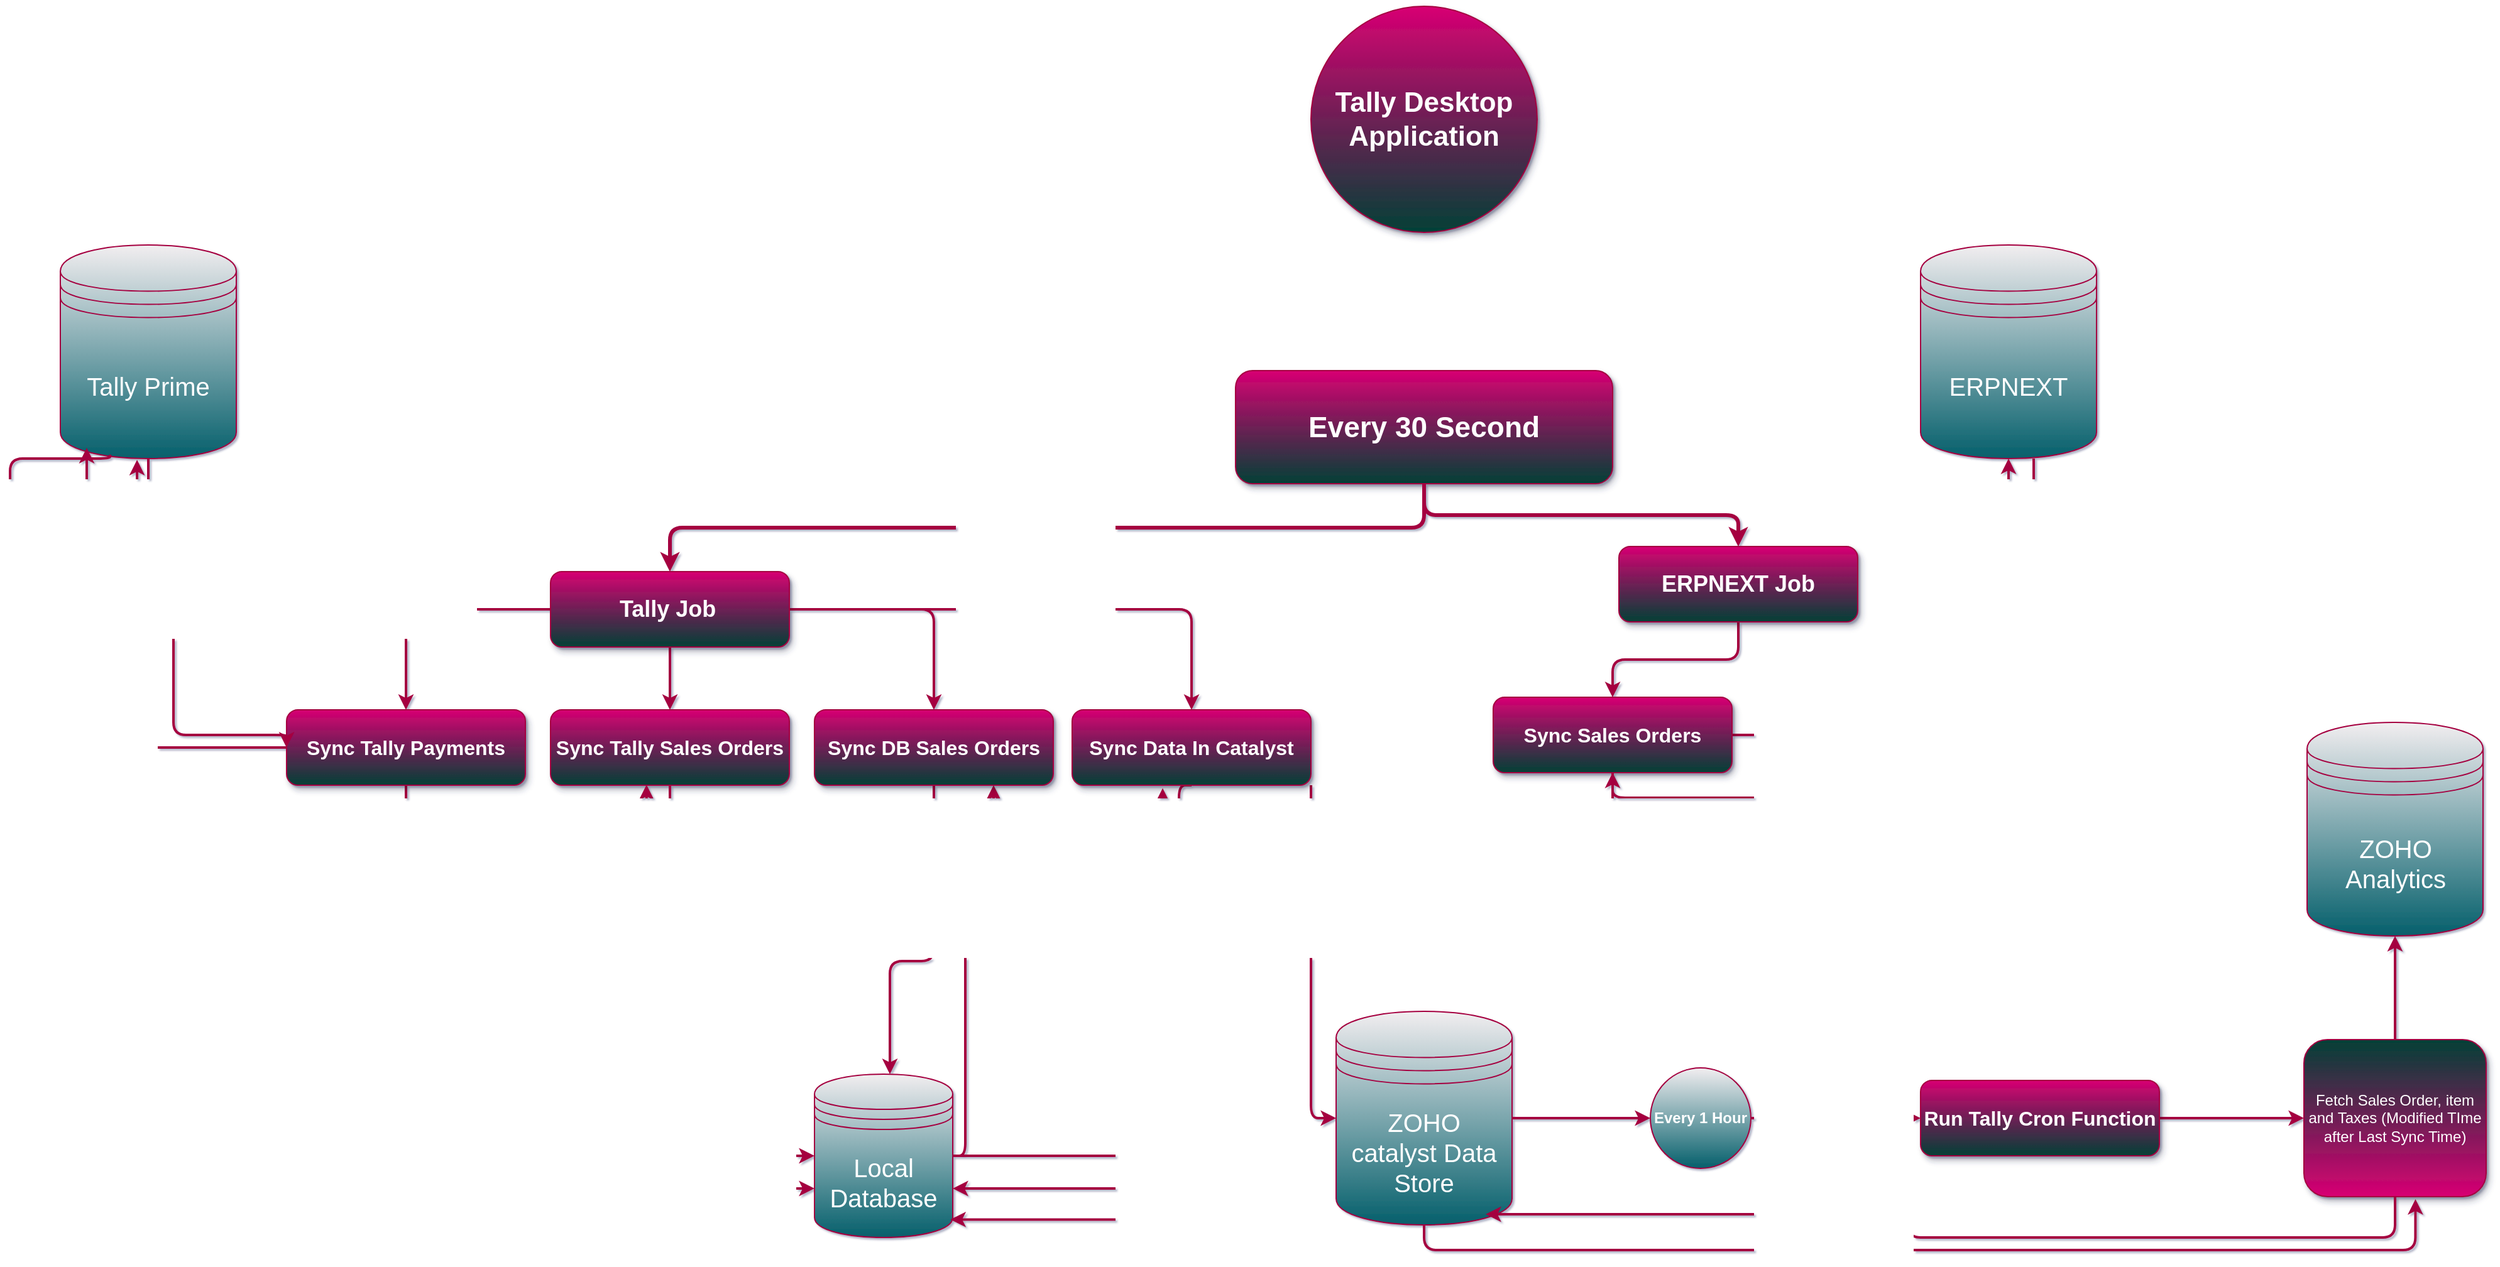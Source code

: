 <mxfile version="23.0.2" type="github">
  <diagram name="Page-1" id="nJylnroNrzdKfBT1kNII">
    <mxGraphModel dx="9600" dy="5200" grid="0" gridSize="10" guides="1" tooltips="1" connect="1" arrows="1" fold="1" page="0" pageScale="1" pageWidth="850" pageHeight="1100" background="none" math="0" shadow="1">
      <root>
        <mxCell id="0" />
        <mxCell id="1" parent="0" />
        <mxCell id="NydhHh0NSFJVFC-VD1bs-7" value="" style="edgeStyle=orthogonalEdgeStyle;rounded=1;orthogonalLoop=1;jettySize=auto;html=1;curved=0;strokeWidth=3;fillColor=#d80073;strokeColor=#A50040;" edge="1" parent="1" source="NydhHh0NSFJVFC-VD1bs-1" target="NydhHh0NSFJVFC-VD1bs-6">
          <mxGeometry relative="1" as="geometry" />
        </mxCell>
        <mxCell id="NydhHh0NSFJVFC-VD1bs-1" value="&lt;b&gt;&lt;font style=&quot;font-size: 22px;&quot;&gt;Tally Desktop Application&lt;/font&gt;&lt;/b&gt;" style="ellipse;whiteSpace=wrap;html=1;aspect=fixed;fillColor=#d80073;fontColor=#ffffff;strokeColor=#A50040;shadow=1;gradientColor=#024036;rounded=1;" vertex="1" parent="1">
          <mxGeometry x="335" y="100" width="180" height="180" as="geometry" />
        </mxCell>
        <mxCell id="NydhHh0NSFJVFC-VD1bs-8" style="edgeStyle=orthogonalEdgeStyle;rounded=1;orthogonalLoop=1;jettySize=auto;html=1;curved=0;strokeWidth=3;fillColor=#d80073;strokeColor=#A50040;entryX=0.5;entryY=0;entryDx=0;entryDy=0;exitX=0.5;exitY=1;exitDx=0;exitDy=0;" edge="1" parent="1" source="NydhHh0NSFJVFC-VD1bs-6" target="NydhHh0NSFJVFC-VD1bs-9">
          <mxGeometry relative="1" as="geometry">
            <mxPoint x="-310" y="560" as="targetPoint" />
            <mxPoint x="55" y="500" as="sourcePoint" />
          </mxGeometry>
        </mxCell>
        <mxCell id="NydhHh0NSFJVFC-VD1bs-6" value="&lt;font style=&quot;font-size: 23px;&quot;&gt;&lt;b&gt;Every 30 Second&lt;/b&gt;&lt;/font&gt;" style="rounded=1;whiteSpace=wrap;html=1;fillColor=#d80073;strokeColor=#A50040;fontColor=#ffffff;shadow=1;gradientColor=#024036;" vertex="1" parent="1">
          <mxGeometry x="275" y="390" width="300" height="90" as="geometry" />
        </mxCell>
        <mxCell id="NydhHh0NSFJVFC-VD1bs-15" style="edgeStyle=orthogonalEdgeStyle;rounded=1;orthogonalLoop=1;jettySize=auto;html=1;entryX=0.5;entryY=0;entryDx=0;entryDy=0;curved=0;fillColor=#d80073;strokeColor=#A50040;strokeWidth=2;" edge="1" parent="1" source="NydhHh0NSFJVFC-VD1bs-9" target="NydhHh0NSFJVFC-VD1bs-14">
          <mxGeometry relative="1" as="geometry" />
        </mxCell>
        <mxCell id="NydhHh0NSFJVFC-VD1bs-18" style="edgeStyle=orthogonalEdgeStyle;rounded=1;orthogonalLoop=1;jettySize=auto;html=1;entryX=0.5;entryY=0;entryDx=0;entryDy=0;fillColor=#d80073;strokeColor=#A50040;strokeWidth=2;" edge="1" parent="1" source="NydhHh0NSFJVFC-VD1bs-9" target="NydhHh0NSFJVFC-VD1bs-16">
          <mxGeometry relative="1" as="geometry" />
        </mxCell>
        <mxCell id="NydhHh0NSFJVFC-VD1bs-21" style="edgeStyle=orthogonalEdgeStyle;rounded=1;orthogonalLoop=1;jettySize=auto;html=1;entryX=0.5;entryY=0;entryDx=0;entryDy=0;fillColor=#d80073;strokeColor=#A50040;strokeWidth=2;" edge="1" parent="1" source="NydhHh0NSFJVFC-VD1bs-9" target="NydhHh0NSFJVFC-VD1bs-19">
          <mxGeometry relative="1" as="geometry" />
        </mxCell>
        <mxCell id="NydhHh0NSFJVFC-VD1bs-27" style="edgeStyle=orthogonalEdgeStyle;rounded=1;orthogonalLoop=1;jettySize=auto;html=1;entryX=0.5;entryY=0;entryDx=0;entryDy=0;curved=0;fillColor=#d80073;strokeColor=#A50040;strokeWidth=2;" edge="1" parent="1" source="NydhHh0NSFJVFC-VD1bs-9" target="NydhHh0NSFJVFC-VD1bs-26">
          <mxGeometry relative="1" as="geometry" />
        </mxCell>
        <mxCell id="NydhHh0NSFJVFC-VD1bs-9" value="&lt;font size=&quot;1&quot; style=&quot;&quot;&gt;&lt;b style=&quot;font-size: 18px;&quot;&gt;Tally Job&lt;span style=&quot;white-space: pre;&quot;&gt;&#x9;&lt;/span&gt;&lt;/b&gt;&lt;/font&gt;" style="rounded=1;whiteSpace=wrap;html=1;fillColor=#d80073;strokeColor=#A50040;fontColor=#ffffff;shadow=1;gradientColor=#024036;" vertex="1" parent="1">
          <mxGeometry x="-270" y="550" width="190" height="60" as="geometry" />
        </mxCell>
        <mxCell id="NydhHh0NSFJVFC-VD1bs-10" style="edgeStyle=orthogonalEdgeStyle;rounded=1;orthogonalLoop=1;jettySize=auto;html=1;curved=0;strokeWidth=3;fillColor=#d80073;strokeColor=#A50040;exitX=0.5;exitY=1;exitDx=0;exitDy=0;" edge="1" parent="1" source="NydhHh0NSFJVFC-VD1bs-6" target="NydhHh0NSFJVFC-VD1bs-11">
          <mxGeometry relative="1" as="geometry">
            <mxPoint x="220" y="540" as="targetPoint" />
            <mxPoint x="415" y="460" as="sourcePoint" />
          </mxGeometry>
        </mxCell>
        <mxCell id="NydhHh0NSFJVFC-VD1bs-33" style="edgeStyle=orthogonalEdgeStyle;rounded=1;orthogonalLoop=1;jettySize=auto;html=1;entryX=0.5;entryY=0;entryDx=0;entryDy=0;curved=0;strokeWidth=2;fillColor=#d80073;strokeColor=#A50040;" edge="1" parent="1" source="NydhHh0NSFJVFC-VD1bs-11" target="NydhHh0NSFJVFC-VD1bs-32">
          <mxGeometry relative="1" as="geometry" />
        </mxCell>
        <mxCell id="NydhHh0NSFJVFC-VD1bs-11" value="&lt;font size=&quot;1&quot; style=&quot;&quot;&gt;&lt;b style=&quot;font-size: 18px;&quot;&gt;ERPNEXT Job&lt;/b&gt;&lt;/font&gt;" style="rounded=1;whiteSpace=wrap;html=1;fillColor=#d80073;strokeColor=#A50040;fontColor=#ffffff;shadow=1;gradientColor=#024036;" vertex="1" parent="1">
          <mxGeometry x="580" y="530" width="190" height="60" as="geometry" />
        </mxCell>
        <mxCell id="NydhHh0NSFJVFC-VD1bs-25" style="edgeStyle=orthogonalEdgeStyle;rounded=1;orthogonalLoop=1;jettySize=auto;html=1;entryX=0.75;entryY=1;entryDx=0;entryDy=0;fillColor=#d80073;strokeColor=#A50040;strokeWidth=2;curved=0;" edge="1" parent="1" source="NydhHh0NSFJVFC-VD1bs-13" target="NydhHh0NSFJVFC-VD1bs-19">
          <mxGeometry relative="1" as="geometry">
            <Array as="points">
              <mxPoint x="60" y="1015" />
              <mxPoint x="60" y="840" />
              <mxPoint x="83" y="840" />
            </Array>
          </mxGeometry>
        </mxCell>
        <mxCell id="NydhHh0NSFJVFC-VD1bs-13" value="&lt;font style=&quot;font-size: 20px;&quot;&gt;Local Database&lt;/font&gt;" style="shape=datastore;whiteSpace=wrap;html=1;fillColor=#f2eef0;fontColor=#ffffff;strokeColor=#A50040;gradientColor=#055f6b;rounded=1;" vertex="1" parent="1">
          <mxGeometry x="-60" y="950" width="110" height="130" as="geometry" />
        </mxCell>
        <mxCell id="NydhHh0NSFJVFC-VD1bs-47" style="edgeStyle=orthogonalEdgeStyle;rounded=1;orthogonalLoop=1;jettySize=auto;html=1;entryX=0;entryY=0.7;entryDx=0;entryDy=0;curved=0;fillColor=#d80073;strokeColor=#A50040;strokeWidth=2;" edge="1" parent="1" source="NydhHh0NSFJVFC-VD1bs-14" target="NydhHh0NSFJVFC-VD1bs-13">
          <mxGeometry relative="1" as="geometry">
            <Array as="points">
              <mxPoint x="-385" y="910" />
              <mxPoint x="-175" y="910" />
              <mxPoint x="-175" y="1041" />
            </Array>
          </mxGeometry>
        </mxCell>
        <mxCell id="NydhHh0NSFJVFC-VD1bs-14" value="&lt;b style=&quot;&quot;&gt;&lt;font style=&quot;font-size: 16px;&quot;&gt;Sync Tally Payments&lt;/font&gt;&lt;/b&gt;" style="rounded=1;whiteSpace=wrap;html=1;fillColor=#d80073;strokeColor=#A50040;fontColor=#ffffff;shadow=1;gradientColor=#024036;" vertex="1" parent="1">
          <mxGeometry x="-480" y="660" width="190" height="60" as="geometry" />
        </mxCell>
        <mxCell id="NydhHh0NSFJVFC-VD1bs-48" style="edgeStyle=orthogonalEdgeStyle;rounded=1;orthogonalLoop=1;jettySize=auto;html=1;entryX=0;entryY=0.5;entryDx=0;entryDy=0;curved=0;fillColor=#d80073;strokeColor=#A50040;strokeWidth=2;" edge="1" parent="1" source="NydhHh0NSFJVFC-VD1bs-16" target="NydhHh0NSFJVFC-VD1bs-13">
          <mxGeometry relative="1" as="geometry">
            <Array as="points">
              <mxPoint x="-175" y="770" />
              <mxPoint x="-160" y="770" />
              <mxPoint x="-160" y="840" />
              <mxPoint x="-130" y="840" />
              <mxPoint x="-130" y="1015" />
            </Array>
          </mxGeometry>
        </mxCell>
        <mxCell id="NydhHh0NSFJVFC-VD1bs-16" value="&lt;b style=&quot;&quot;&gt;&lt;font style=&quot;font-size: 16px;&quot;&gt;Sync Tally Sales Orders&lt;/font&gt;&lt;/b&gt;" style="rounded=1;whiteSpace=wrap;html=1;fillColor=#d80073;strokeColor=#A50040;fontColor=#ffffff;shadow=1;gradientColor=#024036;" vertex="1" parent="1">
          <mxGeometry x="-270" y="660" width="190" height="60" as="geometry" />
        </mxCell>
        <mxCell id="NydhHh0NSFJVFC-VD1bs-24" style="edgeStyle=orthogonalEdgeStyle;rounded=1;orthogonalLoop=1;jettySize=auto;html=1;curved=0;strokeWidth=2;fillColor=#d80073;strokeColor=#A50040;" edge="1" parent="1" source="NydhHh0NSFJVFC-VD1bs-19" target="NydhHh0NSFJVFC-VD1bs-13">
          <mxGeometry relative="1" as="geometry">
            <Array as="points">
              <mxPoint x="35" y="860" />
              <mxPoint y="860" />
            </Array>
          </mxGeometry>
        </mxCell>
        <mxCell id="NydhHh0NSFJVFC-VD1bs-19" value="&lt;b style=&quot;&quot;&gt;&lt;font style=&quot;font-size: 16px;&quot;&gt;Sync DB Sales Orders&lt;/font&gt;&lt;/b&gt;" style="rounded=1;whiteSpace=wrap;html=1;fillColor=#d80073;strokeColor=#A50040;fontColor=#ffffff;shadow=1;gradientColor=#024036;" vertex="1" parent="1">
          <mxGeometry x="-60" y="660" width="190" height="60" as="geometry" />
        </mxCell>
        <mxCell id="NydhHh0NSFJVFC-VD1bs-29" style="edgeStyle=orthogonalEdgeStyle;rounded=1;orthogonalLoop=1;jettySize=auto;html=1;entryX=1;entryY=0.7;entryDx=0;entryDy=0;exitX=0.5;exitY=1;exitDx=0;exitDy=0;fillColor=#d80073;strokeColor=#A50040;strokeWidth=2;" edge="1" parent="1" source="NydhHh0NSFJVFC-VD1bs-26" target="NydhHh0NSFJVFC-VD1bs-13">
          <mxGeometry relative="1" as="geometry">
            <mxPoint x="190" y="760" as="sourcePoint" />
            <Array as="points">
              <mxPoint x="230" y="720" />
              <mxPoint x="230" y="1041" />
            </Array>
          </mxGeometry>
        </mxCell>
        <mxCell id="NydhHh0NSFJVFC-VD1bs-31" style="edgeStyle=orthogonalEdgeStyle;rounded=1;orthogonalLoop=1;jettySize=auto;html=1;entryX=0;entryY=0.5;entryDx=0;entryDy=0;curved=0;fillColor=#d80073;strokeColor=#A50040;strokeWidth=2;" edge="1" parent="1" source="NydhHh0NSFJVFC-VD1bs-26" target="NydhHh0NSFJVFC-VD1bs-28">
          <mxGeometry relative="1" as="geometry">
            <Array as="points">
              <mxPoint x="335" y="985" />
            </Array>
          </mxGeometry>
        </mxCell>
        <mxCell id="NydhHh0NSFJVFC-VD1bs-26" value="&lt;b style=&quot;&quot;&gt;&lt;font style=&quot;font-size: 16px;&quot;&gt;Sync Data In Catalyst&lt;/font&gt;&lt;/b&gt;" style="rounded=1;whiteSpace=wrap;html=1;fillColor=#d80073;strokeColor=#A50040;fontColor=#ffffff;shadow=1;gradientColor=#024036;" vertex="1" parent="1">
          <mxGeometry x="145" y="660" width="190" height="60" as="geometry" />
        </mxCell>
        <mxCell id="NydhHh0NSFJVFC-VD1bs-51" value="" style="edgeStyle=orthogonalEdgeStyle;rounded=1;orthogonalLoop=1;jettySize=auto;html=1;fillColor=#d80073;strokeColor=#A50040;strokeWidth=2;" edge="1" parent="1" source="NydhHh0NSFJVFC-VD1bs-28" target="NydhHh0NSFJVFC-VD1bs-50">
          <mxGeometry relative="1" as="geometry" />
        </mxCell>
        <mxCell id="NydhHh0NSFJVFC-VD1bs-28" value="&lt;font style=&quot;font-size: 20px;&quot;&gt;ZOHO&lt;br&gt;catalyst Data Store&lt;br&gt;&lt;/font&gt;" style="shape=datastore;whiteSpace=wrap;html=1;fillColor=#f2eef0;fontColor=#ffffff;strokeColor=#A50040;gradientColor=#055f6b;rounded=1;" vertex="1" parent="1">
          <mxGeometry x="355" y="900" width="140" height="170" as="geometry" />
        </mxCell>
        <mxCell id="NydhHh0NSFJVFC-VD1bs-30" style="edgeStyle=orthogonalEdgeStyle;rounded=1;orthogonalLoop=1;jettySize=auto;html=1;entryX=0.379;entryY=1.039;entryDx=0;entryDy=0;entryPerimeter=0;curved=0;fillColor=#d80073;strokeColor=#A50040;strokeWidth=2;" edge="1" parent="1" source="NydhHh0NSFJVFC-VD1bs-13" target="NydhHh0NSFJVFC-VD1bs-26">
          <mxGeometry relative="1" as="geometry" />
        </mxCell>
        <mxCell id="NydhHh0NSFJVFC-VD1bs-37" style="edgeStyle=orthogonalEdgeStyle;rounded=1;orthogonalLoop=1;jettySize=auto;html=1;entryX=0.5;entryY=1;entryDx=0;entryDy=0;curved=0;strokeWidth=2;fillColor=#d80073;strokeColor=#A50040;" edge="1" parent="1" source="NydhHh0NSFJVFC-VD1bs-32" target="NydhHh0NSFJVFC-VD1bs-36">
          <mxGeometry relative="1" as="geometry" />
        </mxCell>
        <mxCell id="NydhHh0NSFJVFC-VD1bs-32" value="&lt;b style=&quot;&quot;&gt;&lt;font style=&quot;font-size: 16px;&quot;&gt;Sync Sales Orders&lt;/font&gt;&lt;/b&gt;" style="rounded=1;whiteSpace=wrap;html=1;fillColor=#d80073;strokeColor=#A50040;fontColor=#ffffff;shadow=1;gradientColor=#024036;" vertex="1" parent="1">
          <mxGeometry x="480" y="650" width="190" height="60" as="geometry" />
        </mxCell>
        <mxCell id="NydhHh0NSFJVFC-VD1bs-34" style="edgeStyle=orthogonalEdgeStyle;rounded=1;orthogonalLoop=1;jettySize=auto;html=1;entryX=0.983;entryY=0.89;entryDx=0;entryDy=0;entryPerimeter=0;strokeWidth=2;fillColor=#d80073;strokeColor=#A50040;curved=0;" edge="1" parent="1" source="NydhHh0NSFJVFC-VD1bs-32" target="NydhHh0NSFJVFC-VD1bs-13">
          <mxGeometry relative="1" as="geometry">
            <Array as="points">
              <mxPoint x="575" y="770" />
              <mxPoint x="270" y="770" />
              <mxPoint x="270" y="1066" />
            </Array>
          </mxGeometry>
        </mxCell>
        <mxCell id="NydhHh0NSFJVFC-VD1bs-38" style="edgeStyle=orthogonalEdgeStyle;rounded=1;orthogonalLoop=1;jettySize=auto;html=1;entryX=0.5;entryY=1;entryDx=0;entryDy=0;curved=0;fillColor=#d80073;strokeColor=#A50040;strokeWidth=2;" edge="1" parent="1" source="NydhHh0NSFJVFC-VD1bs-36" target="NydhHh0NSFJVFC-VD1bs-32">
          <mxGeometry relative="1" as="geometry">
            <Array as="points">
              <mxPoint x="910" y="730" />
              <mxPoint x="575" y="730" />
            </Array>
          </mxGeometry>
        </mxCell>
        <mxCell id="NydhHh0NSFJVFC-VD1bs-36" value="&lt;font style=&quot;font-size: 20px;&quot;&gt;ERPNEXT&lt;br&gt;&lt;/font&gt;" style="shape=datastore;whiteSpace=wrap;html=1;fillColor=#f2eef0;fontColor=#ffffff;strokeColor=#A50040;gradientColor=#055f6b;rounded=1;" vertex="1" parent="1">
          <mxGeometry x="820" y="290" width="140" height="170" as="geometry" />
        </mxCell>
        <mxCell id="NydhHh0NSFJVFC-VD1bs-44" style="edgeStyle=orthogonalEdgeStyle;rounded=1;orthogonalLoop=1;jettySize=auto;html=1;entryX=0;entryY=0.5;entryDx=0;entryDy=0;curved=0;fillColor=#d80073;strokeColor=#A50040;strokeWidth=2;" edge="1" parent="1" source="NydhHh0NSFJVFC-VD1bs-39" target="NydhHh0NSFJVFC-VD1bs-14">
          <mxGeometry relative="1" as="geometry">
            <Array as="points">
              <mxPoint x="-590" y="490" />
              <mxPoint x="-570" y="490" />
              <mxPoint x="-570" y="680" />
              <mxPoint x="-480" y="680" />
            </Array>
          </mxGeometry>
        </mxCell>
        <mxCell id="NydhHh0NSFJVFC-VD1bs-39" value="&lt;font style=&quot;font-size: 20px;&quot;&gt;Tally Prime&lt;br&gt;&lt;/font&gt;" style="shape=datastore;whiteSpace=wrap;html=1;fillColor=#f2eef0;fontColor=#ffffff;strokeColor=#A50040;gradientColor=#055f6b;rounded=1;" vertex="1" parent="1">
          <mxGeometry x="-660" y="290" width="140" height="170" as="geometry" />
        </mxCell>
        <mxCell id="NydhHh0NSFJVFC-VD1bs-42" style="edgeStyle=orthogonalEdgeStyle;rounded=1;orthogonalLoop=1;jettySize=auto;html=1;entryX=0.436;entryY=1.006;entryDx=0;entryDy=0;entryPerimeter=0;curved=0;fillColor=#d80073;strokeColor=#A50040;strokeWidth=2;" edge="1" parent="1" source="NydhHh0NSFJVFC-VD1bs-14" target="NydhHh0NSFJVFC-VD1bs-39">
          <mxGeometry relative="1" as="geometry" />
        </mxCell>
        <mxCell id="NydhHh0NSFJVFC-VD1bs-45" style="edgeStyle=orthogonalEdgeStyle;rounded=1;orthogonalLoop=1;jettySize=auto;html=1;entryX=0.15;entryY=0.95;entryDx=0;entryDy=0;entryPerimeter=0;curved=0;fillColor=#d80073;strokeColor=#A50040;strokeWidth=2;" edge="1" parent="1" source="NydhHh0NSFJVFC-VD1bs-16" target="NydhHh0NSFJVFC-VD1bs-39">
          <mxGeometry relative="1" as="geometry">
            <Array as="points">
              <mxPoint x="-175" y="750" />
              <mxPoint x="-639" y="750" />
            </Array>
          </mxGeometry>
        </mxCell>
        <mxCell id="NydhHh0NSFJVFC-VD1bs-46" style="edgeStyle=orthogonalEdgeStyle;rounded=1;orthogonalLoop=1;jettySize=auto;html=1;entryX=0.402;entryY=0.994;entryDx=0;entryDy=0;entryPerimeter=0;exitX=0.283;exitY=0.982;exitDx=0;exitDy=0;exitPerimeter=0;fillColor=#d80073;strokeColor=#A50040;strokeWidth=2;" edge="1" parent="1" source="NydhHh0NSFJVFC-VD1bs-39" target="NydhHh0NSFJVFC-VD1bs-16">
          <mxGeometry relative="1" as="geometry">
            <Array as="points">
              <mxPoint x="-620" y="460" />
              <mxPoint x="-700" y="460" />
              <mxPoint x="-700" y="740" />
              <mxPoint x="-194" y="740" />
            </Array>
          </mxGeometry>
        </mxCell>
        <mxCell id="NydhHh0NSFJVFC-VD1bs-53" style="edgeStyle=orthogonalEdgeStyle;rounded=1;orthogonalLoop=1;jettySize=auto;html=1;entryX=0;entryY=0.5;entryDx=0;entryDy=0;strokeWidth=2;curved=0;fillColor=#d80073;strokeColor=#A50040;" edge="1" parent="1" source="NydhHh0NSFJVFC-VD1bs-50" target="NydhHh0NSFJVFC-VD1bs-52">
          <mxGeometry relative="1" as="geometry" />
        </mxCell>
        <mxCell id="NydhHh0NSFJVFC-VD1bs-50" value="&lt;b&gt;Every 1 Hour&lt;/b&gt;" style="ellipse;whiteSpace=wrap;html=1;fillColor=#f2eef0;strokeColor=#A50040;fontColor=#ffffff;gradientColor=#055f6b;rounded=1;" vertex="1" parent="1">
          <mxGeometry x="605" y="945" width="80" height="80" as="geometry" />
        </mxCell>
        <mxCell id="NydhHh0NSFJVFC-VD1bs-55" value="" style="edgeStyle=orthogonalEdgeStyle;rounded=1;orthogonalLoop=1;jettySize=auto;html=1;fillColor=#d80073;strokeColor=#A50040;strokeWidth=2;" edge="1" parent="1" source="NydhHh0NSFJVFC-VD1bs-52" target="NydhHh0NSFJVFC-VD1bs-54">
          <mxGeometry relative="1" as="geometry" />
        </mxCell>
        <mxCell id="NydhHh0NSFJVFC-VD1bs-52" value="&lt;b style=&quot;&quot;&gt;&lt;font style=&quot;font-size: 16px;&quot;&gt;Run Tally Cron Function&lt;/font&gt;&lt;/b&gt;" style="rounded=1;whiteSpace=wrap;html=1;fillColor=#d80073;strokeColor=#A50040;fontColor=#ffffff;shadow=1;gradientColor=#024036;" vertex="1" parent="1">
          <mxGeometry x="820" y="955" width="190" height="60" as="geometry" />
        </mxCell>
        <mxCell id="NydhHh0NSFJVFC-VD1bs-59" style="edgeStyle=orthogonalEdgeStyle;rounded=1;orthogonalLoop=1;jettySize=auto;html=1;fillColor=#d80073;strokeColor=#A50040;strokeWidth=2;" edge="1" parent="1" source="NydhHh0NSFJVFC-VD1bs-54" target="NydhHh0NSFJVFC-VD1bs-58">
          <mxGeometry relative="1" as="geometry" />
        </mxCell>
        <mxCell id="NydhHh0NSFJVFC-VD1bs-54" value="Fetch Sales Order, item and Taxes (Modified TIme after Last Sync Time)" style="whiteSpace=wrap;html=1;fillColor=#d80073;strokeColor=#A50040;fontColor=#ffffff;rounded=1;shadow=1;gradientColor=#024036;direction=west;" vertex="1" parent="1">
          <mxGeometry x="1125" y="922.5" width="145" height="125" as="geometry" />
        </mxCell>
        <mxCell id="NydhHh0NSFJVFC-VD1bs-56" style="edgeStyle=orthogonalEdgeStyle;rounded=1;orthogonalLoop=1;jettySize=auto;html=1;entryX=0.85;entryY=0.95;entryDx=0;entryDy=0;entryPerimeter=0;curved=0;fillColor=#d80073;strokeColor=#A50040;strokeWidth=2;" edge="1" parent="1" source="NydhHh0NSFJVFC-VD1bs-54" target="NydhHh0NSFJVFC-VD1bs-28">
          <mxGeometry relative="1" as="geometry">
            <Array as="points">
              <mxPoint x="1198" y="1080" />
              <mxPoint x="810" y="1080" />
              <mxPoint x="810" y="1061" />
            </Array>
          </mxGeometry>
        </mxCell>
        <mxCell id="NydhHh0NSFJVFC-VD1bs-57" style="edgeStyle=orthogonalEdgeStyle;rounded=1;orthogonalLoop=1;jettySize=auto;html=1;entryX=0.388;entryY=-0.016;entryDx=0;entryDy=0;entryPerimeter=0;curved=0;strokeWidth=2;fillColor=#d80073;strokeColor=#A50040;" edge="1" parent="1" source="NydhHh0NSFJVFC-VD1bs-28" target="NydhHh0NSFJVFC-VD1bs-54">
          <mxGeometry relative="1" as="geometry">
            <Array as="points">
              <mxPoint x="425" y="1090" />
              <mxPoint x="1214" y="1090" />
            </Array>
          </mxGeometry>
        </mxCell>
        <mxCell id="NydhHh0NSFJVFC-VD1bs-58" value="&lt;font style=&quot;font-size: 20px;&quot;&gt;ZOHO&lt;br&gt;Analytics&lt;br&gt;&lt;/font&gt;" style="shape=datastore;whiteSpace=wrap;html=1;fillColor=#f2eef0;fontColor=#ffffff;strokeColor=#A50040;gradientColor=#055f6b;rounded=1;" vertex="1" parent="1">
          <mxGeometry x="1127.5" y="670" width="140" height="170" as="geometry" />
        </mxCell>
      </root>
    </mxGraphModel>
  </diagram>
</mxfile>

